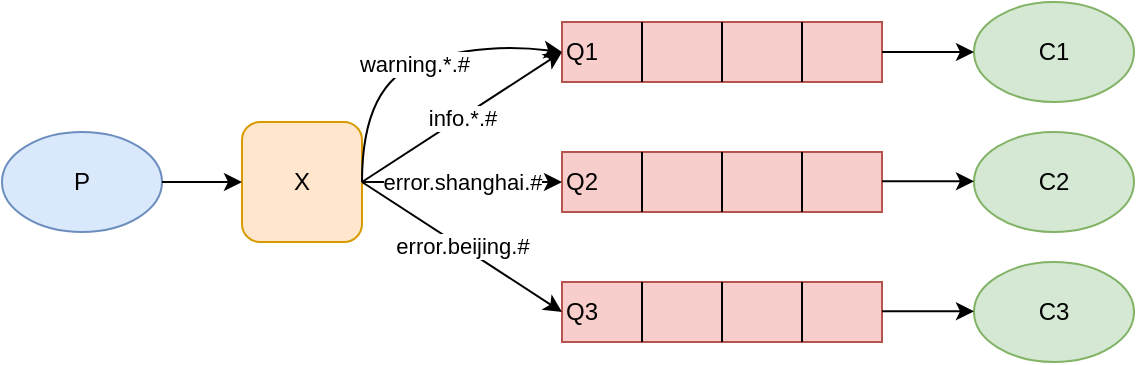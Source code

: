 <mxfile version="20.0.1" type="github">
  <diagram id="LUWd0RnP1zfQRcRklKom" name="Page-1">
    <mxGraphModel dx="716" dy="426" grid="1" gridSize="10" guides="1" tooltips="1" connect="1" arrows="1" fold="1" page="1" pageScale="1" pageWidth="827" pageHeight="1169" math="0" shadow="0">
      <root>
        <mxCell id="0" />
        <mxCell id="1" parent="0" />
        <mxCell id="I5kaAo43inrt2bW0OfoS-1" value="P" style="ellipse;whiteSpace=wrap;html=1;fillColor=#dae8fc;strokeColor=#6c8ebf;" vertex="1" parent="1">
          <mxGeometry x="90" y="195" width="80" height="50" as="geometry" />
        </mxCell>
        <mxCell id="I5kaAo43inrt2bW0OfoS-2" value="X" style="rounded=1;whiteSpace=wrap;html=1;fillColor=#ffe6cc;strokeColor=#d79b00;" vertex="1" parent="1">
          <mxGeometry x="210" y="190" width="60" height="60" as="geometry" />
        </mxCell>
        <mxCell id="I5kaAo43inrt2bW0OfoS-3" value="Q1" style="rounded=0;whiteSpace=wrap;html=1;fillColor=#f8cecc;strokeColor=#b85450;align=left;" vertex="1" parent="1">
          <mxGeometry x="370" y="140" width="160" height="30" as="geometry" />
        </mxCell>
        <mxCell id="I5kaAo43inrt2bW0OfoS-4" value="C1" style="ellipse;whiteSpace=wrap;html=1;fillColor=#d5e8d4;strokeColor=#82b366;" vertex="1" parent="1">
          <mxGeometry x="576" y="130" width="80" height="50" as="geometry" />
        </mxCell>
        <mxCell id="I5kaAo43inrt2bW0OfoS-5" style="edgeStyle=orthogonalEdgeStyle;rounded=0;orthogonalLoop=1;jettySize=auto;html=1;exitX=0.25;exitY=0;exitDx=0;exitDy=0;entryX=0.25;entryY=1;entryDx=0;entryDy=0;endArrow=none;endFill=0;" edge="1" parent="1" source="I5kaAo43inrt2bW0OfoS-3" target="I5kaAo43inrt2bW0OfoS-3">
          <mxGeometry relative="1" as="geometry" />
        </mxCell>
        <mxCell id="I5kaAo43inrt2bW0OfoS-6" style="edgeStyle=orthogonalEdgeStyle;rounded=0;orthogonalLoop=1;jettySize=auto;html=1;exitX=0.5;exitY=0;exitDx=0;exitDy=0;entryX=0.5;entryY=1;entryDx=0;entryDy=0;endArrow=none;endFill=0;" edge="1" parent="1" source="I5kaAo43inrt2bW0OfoS-3" target="I5kaAo43inrt2bW0OfoS-3">
          <mxGeometry relative="1" as="geometry" />
        </mxCell>
        <mxCell id="I5kaAo43inrt2bW0OfoS-7" style="edgeStyle=orthogonalEdgeStyle;rounded=0;orthogonalLoop=1;jettySize=auto;html=1;exitX=0.75;exitY=0;exitDx=0;exitDy=0;entryX=0.75;entryY=1;entryDx=0;entryDy=0;endArrow=none;endFill=0;" edge="1" parent="1" source="I5kaAo43inrt2bW0OfoS-3" target="I5kaAo43inrt2bW0OfoS-3">
          <mxGeometry relative="1" as="geometry" />
        </mxCell>
        <mxCell id="I5kaAo43inrt2bW0OfoS-10" value="Q2" style="rounded=0;whiteSpace=wrap;html=1;fillColor=#f8cecc;strokeColor=#b85450;align=left;" vertex="1" parent="1">
          <mxGeometry x="370" y="205" width="160" height="30" as="geometry" />
        </mxCell>
        <mxCell id="I5kaAo43inrt2bW0OfoS-11" style="edgeStyle=orthogonalEdgeStyle;rounded=0;orthogonalLoop=1;jettySize=auto;html=1;exitX=0.25;exitY=0;exitDx=0;exitDy=0;entryX=0.25;entryY=1;entryDx=0;entryDy=0;endArrow=none;endFill=0;" edge="1" parent="1" source="I5kaAo43inrt2bW0OfoS-10" target="I5kaAo43inrt2bW0OfoS-10">
          <mxGeometry relative="1" as="geometry" />
        </mxCell>
        <mxCell id="I5kaAo43inrt2bW0OfoS-12" style="edgeStyle=orthogonalEdgeStyle;rounded=0;orthogonalLoop=1;jettySize=auto;html=1;exitX=0.5;exitY=0;exitDx=0;exitDy=0;entryX=0.5;entryY=1;entryDx=0;entryDy=0;endArrow=none;endFill=0;" edge="1" parent="1" source="I5kaAo43inrt2bW0OfoS-10" target="I5kaAo43inrt2bW0OfoS-10">
          <mxGeometry relative="1" as="geometry" />
        </mxCell>
        <mxCell id="I5kaAo43inrt2bW0OfoS-13" style="edgeStyle=orthogonalEdgeStyle;rounded=0;orthogonalLoop=1;jettySize=auto;html=1;exitX=0.75;exitY=0;exitDx=0;exitDy=0;entryX=0.75;entryY=1;entryDx=0;entryDy=0;endArrow=none;endFill=0;" edge="1" parent="1" source="I5kaAo43inrt2bW0OfoS-10" target="I5kaAo43inrt2bW0OfoS-10">
          <mxGeometry relative="1" as="geometry" />
        </mxCell>
        <mxCell id="I5kaAo43inrt2bW0OfoS-14" value="Q3" style="rounded=0;whiteSpace=wrap;html=1;fillColor=#f8cecc;strokeColor=#b85450;align=left;" vertex="1" parent="1">
          <mxGeometry x="370" y="270" width="160" height="30" as="geometry" />
        </mxCell>
        <mxCell id="I5kaAo43inrt2bW0OfoS-15" style="edgeStyle=orthogonalEdgeStyle;rounded=0;orthogonalLoop=1;jettySize=auto;html=1;exitX=0.25;exitY=0;exitDx=0;exitDy=0;entryX=0.25;entryY=1;entryDx=0;entryDy=0;endArrow=none;endFill=0;" edge="1" parent="1" source="I5kaAo43inrt2bW0OfoS-14" target="I5kaAo43inrt2bW0OfoS-14">
          <mxGeometry relative="1" as="geometry" />
        </mxCell>
        <mxCell id="I5kaAo43inrt2bW0OfoS-16" style="edgeStyle=orthogonalEdgeStyle;rounded=0;orthogonalLoop=1;jettySize=auto;html=1;exitX=0.5;exitY=0;exitDx=0;exitDy=0;entryX=0.5;entryY=1;entryDx=0;entryDy=0;endArrow=none;endFill=0;" edge="1" parent="1" source="I5kaAo43inrt2bW0OfoS-14" target="I5kaAo43inrt2bW0OfoS-14">
          <mxGeometry relative="1" as="geometry" />
        </mxCell>
        <mxCell id="I5kaAo43inrt2bW0OfoS-17" style="edgeStyle=orthogonalEdgeStyle;rounded=0;orthogonalLoop=1;jettySize=auto;html=1;exitX=0.75;exitY=0;exitDx=0;exitDy=0;entryX=0.75;entryY=1;entryDx=0;entryDy=0;endArrow=none;endFill=0;" edge="1" parent="1" source="I5kaAo43inrt2bW0OfoS-14" target="I5kaAo43inrt2bW0OfoS-14">
          <mxGeometry relative="1" as="geometry" />
        </mxCell>
        <mxCell id="I5kaAo43inrt2bW0OfoS-18" value="C2" style="ellipse;whiteSpace=wrap;html=1;fillColor=#d5e8d4;strokeColor=#82b366;" vertex="1" parent="1">
          <mxGeometry x="576" y="195" width="80" height="50" as="geometry" />
        </mxCell>
        <mxCell id="I5kaAo43inrt2bW0OfoS-19" value="C3" style="ellipse;whiteSpace=wrap;html=1;fillColor=#d5e8d4;strokeColor=#82b366;" vertex="1" parent="1">
          <mxGeometry x="576" y="260" width="80" height="50" as="geometry" />
        </mxCell>
        <mxCell id="I5kaAo43inrt2bW0OfoS-20" value="info.*.#" style="endArrow=classic;html=1;rounded=0;entryX=0;entryY=0.5;entryDx=0;entryDy=0;" edge="1" parent="1" target="I5kaAo43inrt2bW0OfoS-3">
          <mxGeometry width="50" height="50" relative="1" as="geometry">
            <mxPoint x="270" y="220" as="sourcePoint" />
            <mxPoint x="320" y="170" as="targetPoint" />
          </mxGeometry>
        </mxCell>
        <mxCell id="I5kaAo43inrt2bW0OfoS-21" value="error.shanghai.#" style="endArrow=classic;html=1;rounded=0;exitX=1;exitY=0.5;exitDx=0;exitDy=0;entryX=0;entryY=0.5;entryDx=0;entryDy=0;" edge="1" parent="1" source="I5kaAo43inrt2bW0OfoS-2" target="I5kaAo43inrt2bW0OfoS-10">
          <mxGeometry width="50" height="50" relative="1" as="geometry">
            <mxPoint x="400" y="220" as="sourcePoint" />
            <mxPoint x="450" y="170" as="targetPoint" />
          </mxGeometry>
        </mxCell>
        <mxCell id="I5kaAo43inrt2bW0OfoS-22" value="error.beijing.#" style="endArrow=classic;html=1;rounded=0;entryX=0;entryY=0.5;entryDx=0;entryDy=0;exitX=1;exitY=0.5;exitDx=0;exitDy=0;" edge="1" parent="1" source="I5kaAo43inrt2bW0OfoS-2" target="I5kaAo43inrt2bW0OfoS-14">
          <mxGeometry width="50" height="50" relative="1" as="geometry">
            <mxPoint x="260" y="285" as="sourcePoint" />
            <mxPoint x="310" y="235" as="targetPoint" />
          </mxGeometry>
        </mxCell>
        <mxCell id="I5kaAo43inrt2bW0OfoS-23" value="" style="endArrow=classic;html=1;rounded=0;entryX=0;entryY=0.5;entryDx=0;entryDy=0;exitX=1;exitY=0.5;exitDx=0;exitDy=0;" edge="1" parent="1" source="I5kaAo43inrt2bW0OfoS-1" target="I5kaAo43inrt2bW0OfoS-2">
          <mxGeometry width="50" height="50" relative="1" as="geometry">
            <mxPoint x="170" y="230" as="sourcePoint" />
            <mxPoint x="220" y="180" as="targetPoint" />
          </mxGeometry>
        </mxCell>
        <mxCell id="I5kaAo43inrt2bW0OfoS-25" value="" style="endArrow=classic;html=1;rounded=0;entryX=0;entryY=0.5;entryDx=0;entryDy=0;exitX=1;exitY=0.5;exitDx=0;exitDy=0;" edge="1" parent="1" source="I5kaAo43inrt2bW0OfoS-3" target="I5kaAo43inrt2bW0OfoS-4">
          <mxGeometry width="50" height="50" relative="1" as="geometry">
            <mxPoint x="530" y="160" as="sourcePoint" />
            <mxPoint x="580" y="110" as="targetPoint" />
          </mxGeometry>
        </mxCell>
        <mxCell id="I5kaAo43inrt2bW0OfoS-26" value="" style="endArrow=classic;html=1;rounded=0;entryX=0;entryY=0.5;entryDx=0;entryDy=0;exitX=1;exitY=0.5;exitDx=0;exitDy=0;" edge="1" parent="1">
          <mxGeometry width="50" height="50" relative="1" as="geometry">
            <mxPoint x="530" y="284.66" as="sourcePoint" />
            <mxPoint x="576" y="284.66" as="targetPoint" />
          </mxGeometry>
        </mxCell>
        <mxCell id="I5kaAo43inrt2bW0OfoS-27" value="" style="endArrow=classic;html=1;rounded=0;entryX=0;entryY=0.5;entryDx=0;entryDy=0;exitX=1;exitY=0.5;exitDx=0;exitDy=0;" edge="1" parent="1">
          <mxGeometry width="50" height="50" relative="1" as="geometry">
            <mxPoint x="530" y="219.66" as="sourcePoint" />
            <mxPoint x="576" y="219.66" as="targetPoint" />
          </mxGeometry>
        </mxCell>
        <mxCell id="I5kaAo43inrt2bW0OfoS-30" value="warning.*.#" style="curved=1;endArrow=classic;html=1;rounded=0;entryX=0;entryY=0.5;entryDx=0;entryDy=0;" edge="1" parent="1" target="I5kaAo43inrt2bW0OfoS-3">
          <mxGeometry width="50" height="50" relative="1" as="geometry">
            <mxPoint x="270" y="220" as="sourcePoint" />
            <mxPoint x="320" y="170" as="targetPoint" />
            <Array as="points">
              <mxPoint x="270" y="170" />
              <mxPoint x="330" y="150" />
            </Array>
          </mxGeometry>
        </mxCell>
      </root>
    </mxGraphModel>
  </diagram>
</mxfile>

